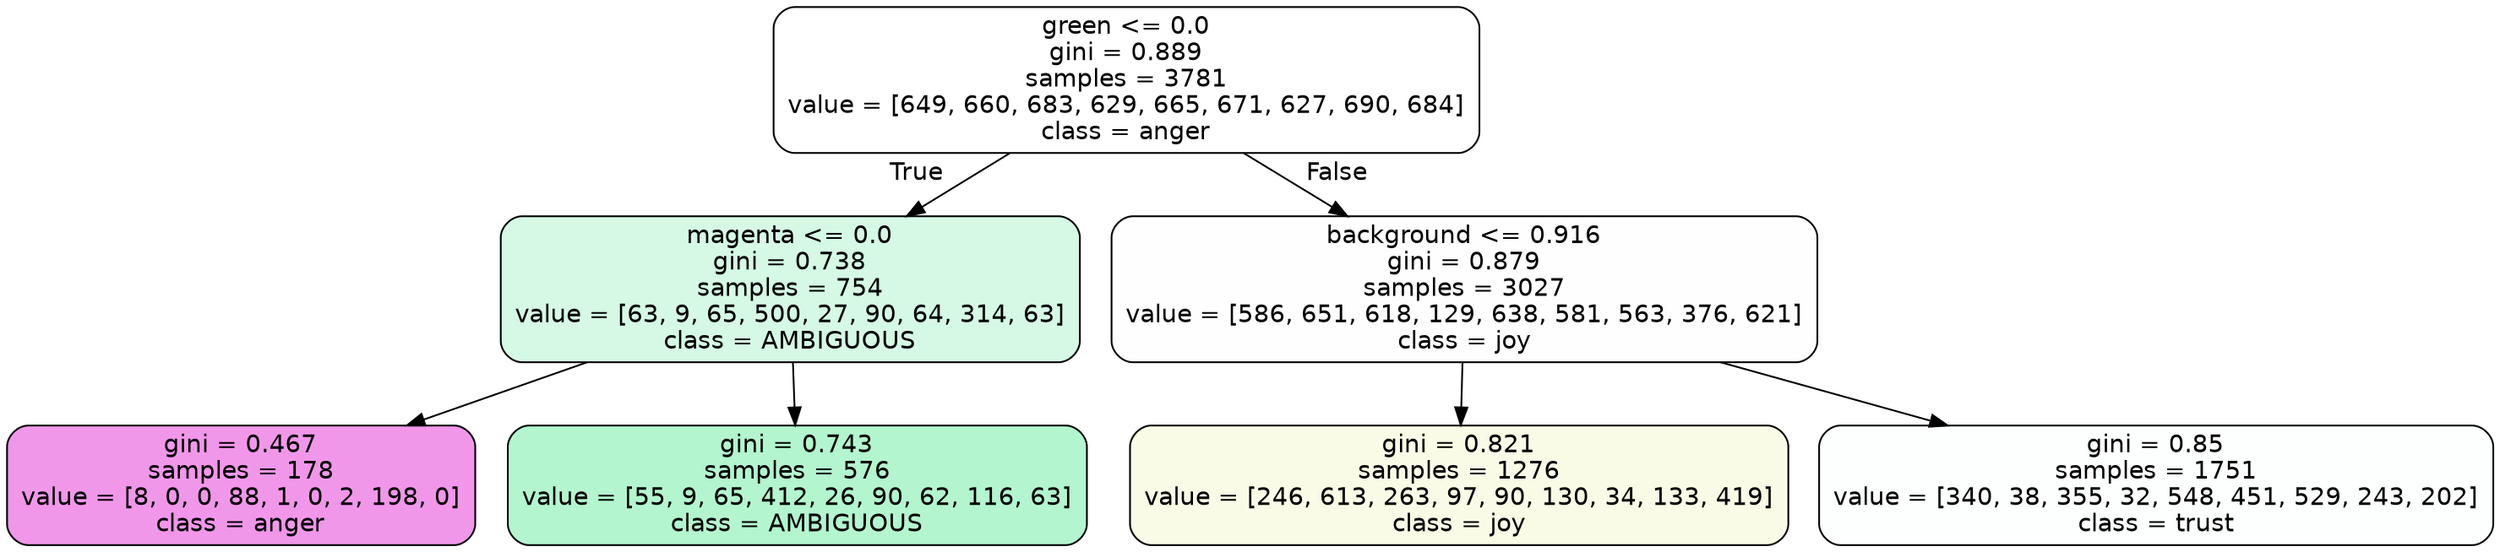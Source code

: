 digraph Tree {
node [shape=box, style="filled, rounded", color="black", fontname=helvetica] ;
edge [fontname=helvetica] ;
0 [label="green <= 0.0\ngini = 0.889\nsamples = 3781\nvalue = [649, 660, 683, 629, 665, 671, 627, 690, 684]\nclass = anger", fillcolor="#e539d700"] ;
1 [label="magenta <= 0.0\ngini = 0.738\nsamples = 754\nvalue = [63, 9, 65, 500, 27, 90, 64, 314, 63]\nclass = AMBIGUOUS", fillcolor="#39e58136"] ;
0 -> 1 [labeldistance=2.5, labelangle=45, headlabel="True"] ;
2 [label="gini = 0.467\nsamples = 178\nvalue = [8, 0, 0, 88, 1, 0, 2, 198, 0]\nclass = anger", fillcolor="#e539d786"] ;
1 -> 2 ;
3 [label="gini = 0.743\nsamples = 576\nvalue = [55, 9, 65, 412, 26, 90, 62, 116, 63]\nclass = AMBIGUOUS", fillcolor="#39e58161"] ;
1 -> 3 ;
4 [label="background <= 0.916\ngini = 0.879\nsamples = 3027\nvalue = [586, 651, 618, 129, 638, 581, 563, 376, 621]\nclass = joy", fillcolor="#d7e53901"] ;
0 -> 4 [labeldistance=2.5, labelangle=-45, headlabel="False"] ;
5 [label="gini = 0.821\nsamples = 1276\nvalue = [246, 613, 263, 97, 90, 130, 34, 133, 419]\nclass = joy", fillcolor="#d7e5391f"] ;
4 -> 5 ;
6 [label="gini = 0.85\nsamples = 1751\nvalue = [340, 38, 355, 32, 548, 451, 529, 243, 202]\nclass = trust", fillcolor="#39d7e502"] ;
4 -> 6 ;
}